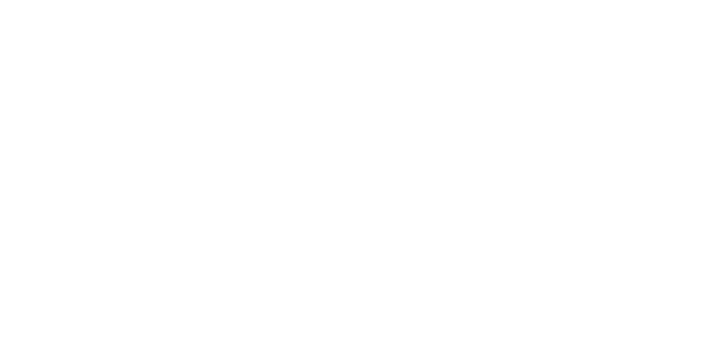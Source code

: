 digraph G {
  stylesheet = "graphviz.css"
  fontname="Lora" 
  bgcolor=none
  fontcolor=white
  color=white;
  node [fontname="Lora" shape="box" style="solid" color="white" fontcolor=white]
  edge [color=white]

  subgraph cluster {
    label=Pod
    c1 [label=<Serving App>]
    c2 [label=<Data Loader>]
    c3 [label=<Log Saver>]
    v1 [label=<App Data> shape=ellipse]
    v2 [label=<Logs> shape=ellipse]
    c1 -> {v1, v2}
    c2 -> v1
    c3 -> v2
  }
}